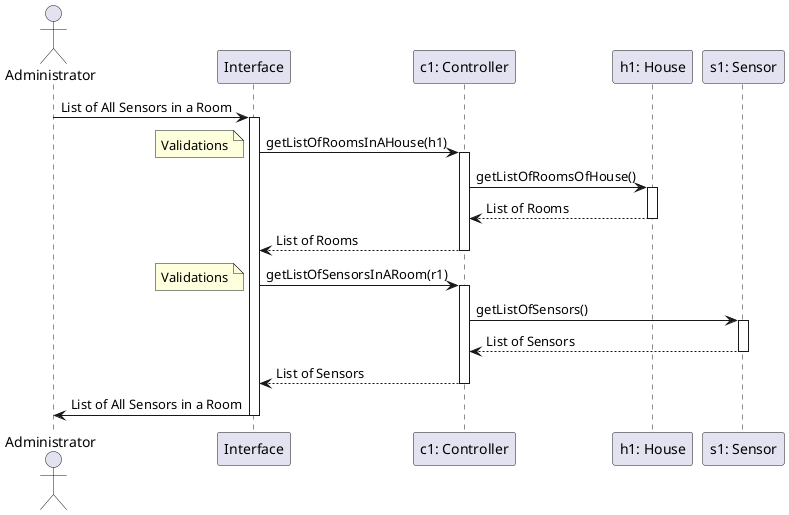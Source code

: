 @startuml
actor Administrator

participant "Interface" as A
participant "c1: Controller" as B
participant "h1: House" as C
participant "s1: Sensor" as D

Administrator -> A: List of All Sensors in a Room

activate A

A -> B: getListOfRoomsInAHouse(h1)

activate B


note left: Validations

B -> C: getListOfRoomsOfHouse()

activate C

C --> B: List of Rooms

deactivate C

B --> A: List of Rooms

deactivate B

A -> B: getListOfSensorsInARoom(r1)

activate B

note left: Validations

B -> D: getListOfSensors()

activate D

D --> B: List of Sensors

deactivate D

B --> A: List of Sensors

deactivate B


A -> Administrator: List of All Sensors in a Room

deactivate A

@enduml